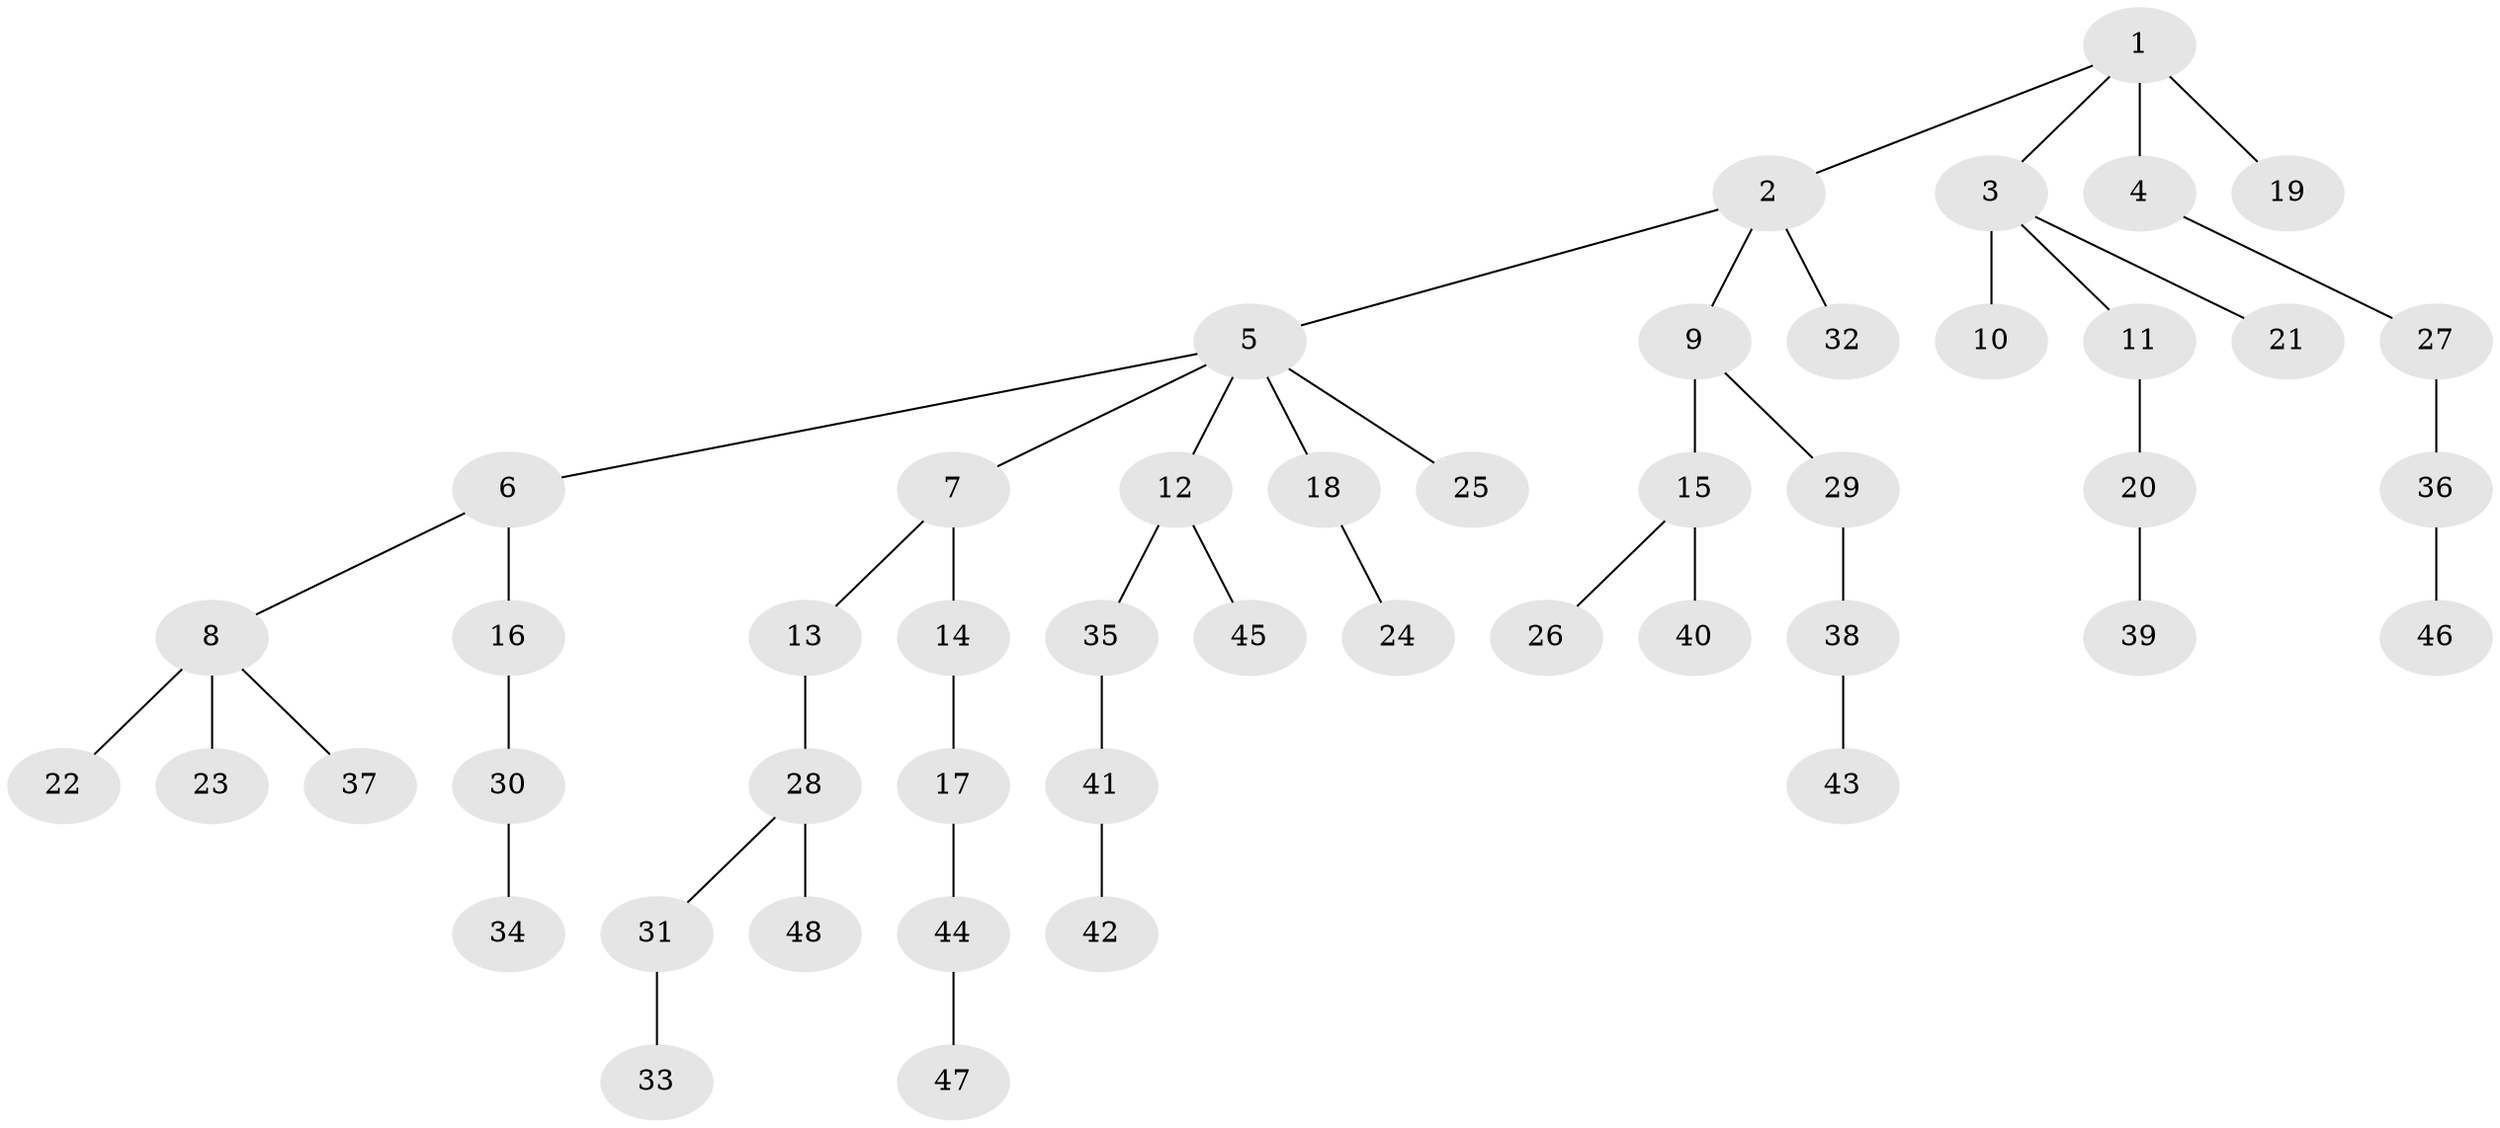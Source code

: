 // original degree distribution, {6: 0.016666666666666666, 4: 0.058333333333333334, 2: 0.25, 8: 0.008333333333333333, 5: 0.03333333333333333, 3: 0.14166666666666666, 1: 0.49166666666666664}
// Generated by graph-tools (version 1.1) at 2025/51/03/04/25 22:51:30]
// undirected, 48 vertices, 47 edges
graph export_dot {
  node [color=gray90,style=filled];
  1;
  2;
  3;
  4;
  5;
  6;
  7;
  8;
  9;
  10;
  11;
  12;
  13;
  14;
  15;
  16;
  17;
  18;
  19;
  20;
  21;
  22;
  23;
  24;
  25;
  26;
  27;
  28;
  29;
  30;
  31;
  32;
  33;
  34;
  35;
  36;
  37;
  38;
  39;
  40;
  41;
  42;
  43;
  44;
  45;
  46;
  47;
  48;
  1 -- 2 [weight=1.0];
  1 -- 3 [weight=1.0];
  1 -- 4 [weight=2.0];
  1 -- 19 [weight=1.0];
  2 -- 5 [weight=1.0];
  2 -- 9 [weight=1.0];
  2 -- 32 [weight=1.0];
  3 -- 10 [weight=3.0];
  3 -- 11 [weight=1.0];
  3 -- 21 [weight=1.0];
  4 -- 27 [weight=1.0];
  5 -- 6 [weight=1.0];
  5 -- 7 [weight=1.0];
  5 -- 12 [weight=1.0];
  5 -- 18 [weight=1.0];
  5 -- 25 [weight=1.0];
  6 -- 8 [weight=1.0];
  6 -- 16 [weight=2.0];
  7 -- 13 [weight=1.0];
  7 -- 14 [weight=2.0];
  8 -- 22 [weight=1.0];
  8 -- 23 [weight=2.0];
  8 -- 37 [weight=1.0];
  9 -- 15 [weight=1.0];
  9 -- 29 [weight=1.0];
  11 -- 20 [weight=1.0];
  12 -- 35 [weight=1.0];
  12 -- 45 [weight=1.0];
  13 -- 28 [weight=1.0];
  14 -- 17 [weight=1.0];
  15 -- 26 [weight=1.0];
  15 -- 40 [weight=3.0];
  16 -- 30 [weight=1.0];
  17 -- 44 [weight=1.0];
  18 -- 24 [weight=1.0];
  20 -- 39 [weight=1.0];
  27 -- 36 [weight=1.0];
  28 -- 31 [weight=1.0];
  28 -- 48 [weight=1.0];
  29 -- 38 [weight=1.0];
  30 -- 34 [weight=2.0];
  31 -- 33 [weight=2.0];
  35 -- 41 [weight=1.0];
  36 -- 46 [weight=1.0];
  38 -- 43 [weight=1.0];
  41 -- 42 [weight=1.0];
  44 -- 47 [weight=1.0];
}
